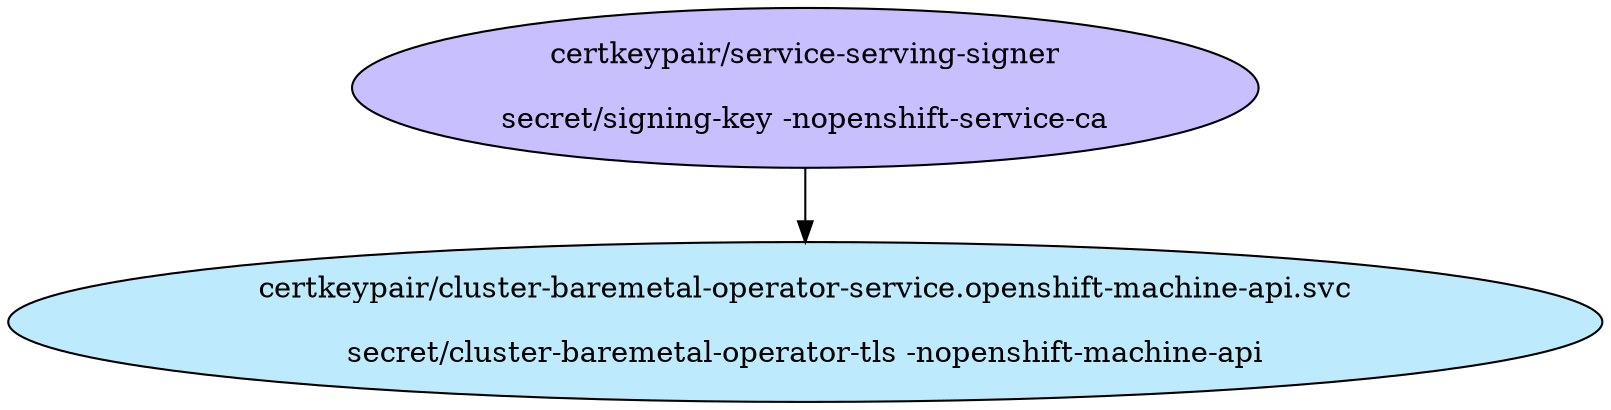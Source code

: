 digraph "Local Certificate" {
  // Node definitions.
  1 [
    label="certkeypair/service-serving-signer\n\nsecret/signing-key -nopenshift-service-ca\n"
    style=filled
    fillcolor="#c7bfff"
  ];
  14 [
    label="certkeypair/cluster-baremetal-operator-service.openshift-machine-api.svc\n\nsecret/cluster-baremetal-operator-tls -nopenshift-machine-api\n"
    style=filled
    fillcolor="#bdebfd"
  ];

  // Edge definitions.
  1 -> 14;
}